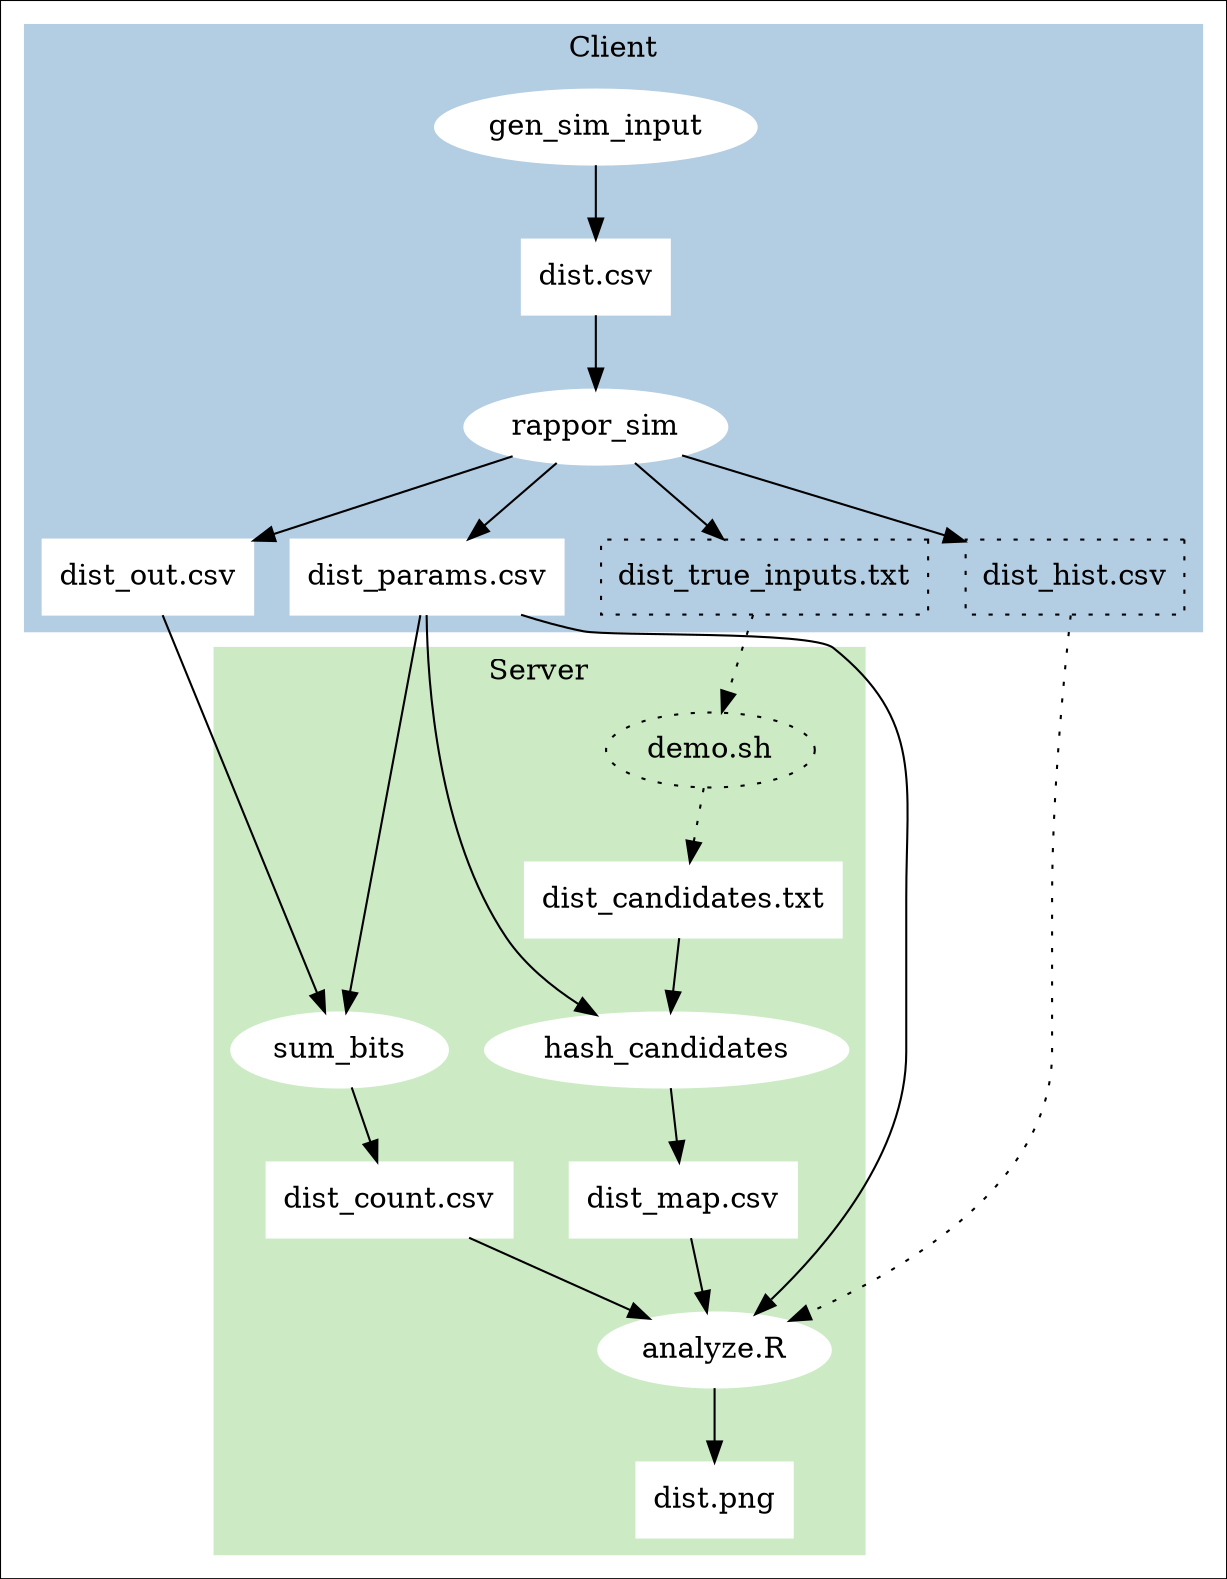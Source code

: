 // Based on http://graphviz.org/content/cluster

// Node types:
//   Rectangle: process
//   Oval: data
//   Diamond: debug/simulation data

digraph G {
  //rankdir="LR";  // left to right layout

  // http://www.graphviz.org/content/color-names
  colorscheme=pastel13;

  subgraph cluster_0 {
    label = "Client";
    style=filled;
    color=2;

    node [style=filled, color=white];

    gen_sim_input -> dist_csv -> rappor_sim;
    
    rappor_sim -> out;
    rappor_sim -> params;
    rappor_sim -> hist;
    rappor_sim -> true_inputs;

    // Process
    rappor_sim [label="rappor_sim"];

    // Data
    dist_csv [shape=Mbox, label="dist.csv"];
    out [shape=Mbox, label="dist_out.csv"];
    params [shape=Mbox, label="dist_params.csv"];

    // simulation data
    hist [shape=Mbox, style=dotted, color=black, label="dist_hist.csv"];
    true_inputs [shape=Mbox, style=dotted, color=black, label="dist_true_inputs.txt"];
  }

  subgraph cluster_1 {
    label = "Server";
    style = filled;
    color=3;

    node [style=filled, color=white];

    sum_bits -> counts;

    // sum_bits needs the params to construct the matrix.  Technically it could
    // infer it, but this is simple.
    params -> sum_bits;

    // only in the simulation
    true_inputs -> demo_sh -> candidates [style=dotted];

    candidates -> hash_candidates -> map;
    params -> hash_candidates;

    params -> analyze;
    map -> analyze;
    counts -> analyze;
    hist -> analyze [style=dotted];  // only for comparison

    analyze -> plot_png;

    // Processes
    analyze [label="analyze.R"];
    demo_sh [label="demo.sh", style=dotted, color=black];

    // Data
    counts [shape=Mbox, label="dist_count.csv"];
    candidates [shape=Mbox, label="dist_candidates.txt"];
    map [shape=Mbox, label="dist_map.csv"];

    plot_png [shape=Mbox, label="dist.png"];

  }

  out -> sum_bits;
}
